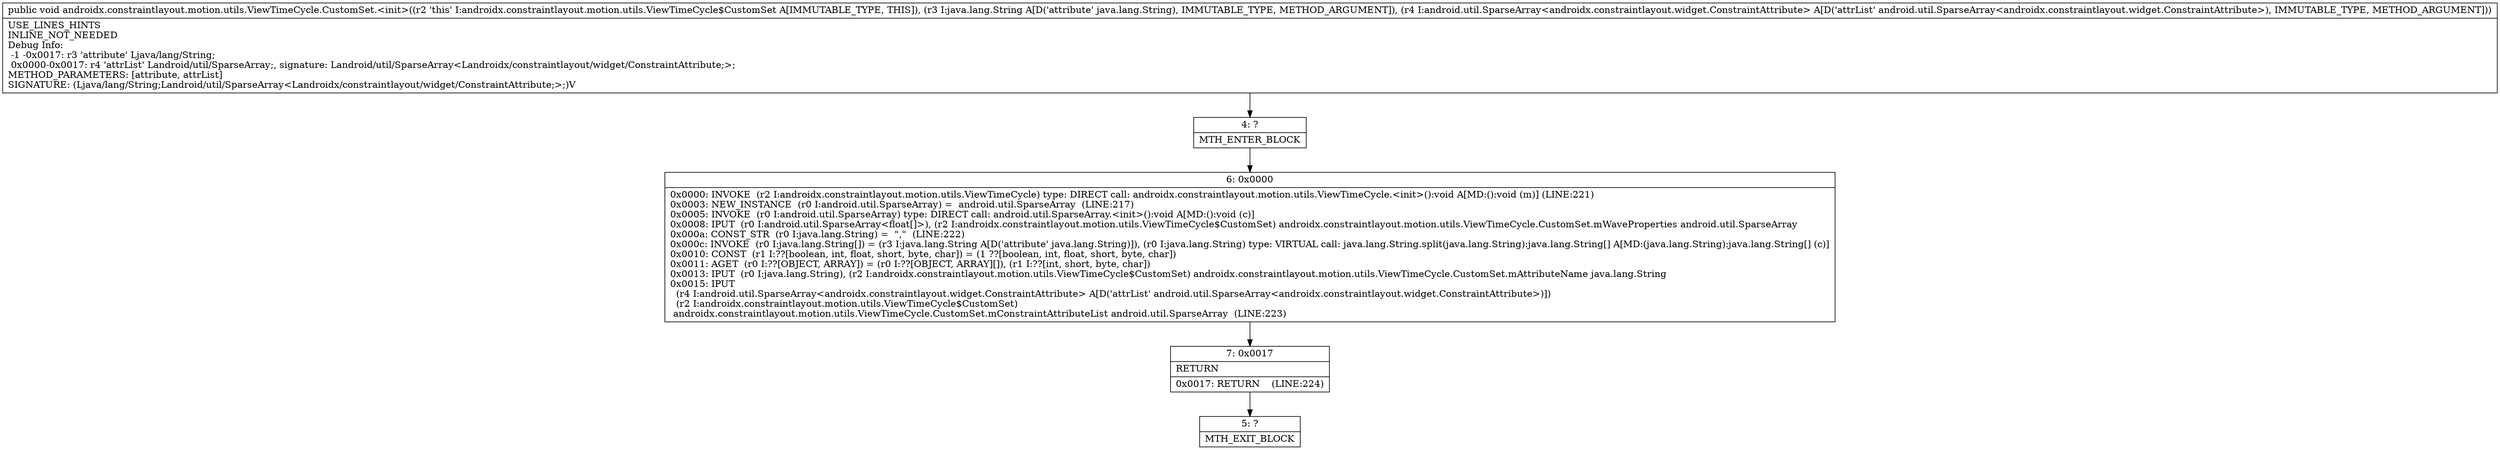 digraph "CFG forandroidx.constraintlayout.motion.utils.ViewTimeCycle.CustomSet.\<init\>(Ljava\/lang\/String;Landroid\/util\/SparseArray;)V" {
Node_4 [shape=record,label="{4\:\ ?|MTH_ENTER_BLOCK\l}"];
Node_6 [shape=record,label="{6\:\ 0x0000|0x0000: INVOKE  (r2 I:androidx.constraintlayout.motion.utils.ViewTimeCycle) type: DIRECT call: androidx.constraintlayout.motion.utils.ViewTimeCycle.\<init\>():void A[MD:():void (m)] (LINE:221)\l0x0003: NEW_INSTANCE  (r0 I:android.util.SparseArray) =  android.util.SparseArray  (LINE:217)\l0x0005: INVOKE  (r0 I:android.util.SparseArray) type: DIRECT call: android.util.SparseArray.\<init\>():void A[MD:():void (c)]\l0x0008: IPUT  (r0 I:android.util.SparseArray\<float[]\>), (r2 I:androidx.constraintlayout.motion.utils.ViewTimeCycle$CustomSet) androidx.constraintlayout.motion.utils.ViewTimeCycle.CustomSet.mWaveProperties android.util.SparseArray \l0x000a: CONST_STR  (r0 I:java.lang.String) =  \",\"  (LINE:222)\l0x000c: INVOKE  (r0 I:java.lang.String[]) = (r3 I:java.lang.String A[D('attribute' java.lang.String)]), (r0 I:java.lang.String) type: VIRTUAL call: java.lang.String.split(java.lang.String):java.lang.String[] A[MD:(java.lang.String):java.lang.String[] (c)]\l0x0010: CONST  (r1 I:??[boolean, int, float, short, byte, char]) = (1 ??[boolean, int, float, short, byte, char]) \l0x0011: AGET  (r0 I:??[OBJECT, ARRAY]) = (r0 I:??[OBJECT, ARRAY][]), (r1 I:??[int, short, byte, char]) \l0x0013: IPUT  (r0 I:java.lang.String), (r2 I:androidx.constraintlayout.motion.utils.ViewTimeCycle$CustomSet) androidx.constraintlayout.motion.utils.ViewTimeCycle.CustomSet.mAttributeName java.lang.String \l0x0015: IPUT  \l  (r4 I:android.util.SparseArray\<androidx.constraintlayout.widget.ConstraintAttribute\> A[D('attrList' android.util.SparseArray\<androidx.constraintlayout.widget.ConstraintAttribute\>)])\l  (r2 I:androidx.constraintlayout.motion.utils.ViewTimeCycle$CustomSet)\l androidx.constraintlayout.motion.utils.ViewTimeCycle.CustomSet.mConstraintAttributeList android.util.SparseArray  (LINE:223)\l}"];
Node_7 [shape=record,label="{7\:\ 0x0017|RETURN\l|0x0017: RETURN    (LINE:224)\l}"];
Node_5 [shape=record,label="{5\:\ ?|MTH_EXIT_BLOCK\l}"];
MethodNode[shape=record,label="{public void androidx.constraintlayout.motion.utils.ViewTimeCycle.CustomSet.\<init\>((r2 'this' I:androidx.constraintlayout.motion.utils.ViewTimeCycle$CustomSet A[IMMUTABLE_TYPE, THIS]), (r3 I:java.lang.String A[D('attribute' java.lang.String), IMMUTABLE_TYPE, METHOD_ARGUMENT]), (r4 I:android.util.SparseArray\<androidx.constraintlayout.widget.ConstraintAttribute\> A[D('attrList' android.util.SparseArray\<androidx.constraintlayout.widget.ConstraintAttribute\>), IMMUTABLE_TYPE, METHOD_ARGUMENT]))  | USE_LINES_HINTS\lINLINE_NOT_NEEDED\lDebug Info:\l  \-1 \-0x0017: r3 'attribute' Ljava\/lang\/String;\l  0x0000\-0x0017: r4 'attrList' Landroid\/util\/SparseArray;, signature: Landroid\/util\/SparseArray\<Landroidx\/constraintlayout\/widget\/ConstraintAttribute;\>;\lMETHOD_PARAMETERS: [attribute, attrList]\lSIGNATURE: (Ljava\/lang\/String;Landroid\/util\/SparseArray\<Landroidx\/constraintlayout\/widget\/ConstraintAttribute;\>;)V\l}"];
MethodNode -> Node_4;Node_4 -> Node_6;
Node_6 -> Node_7;
Node_7 -> Node_5;
}

